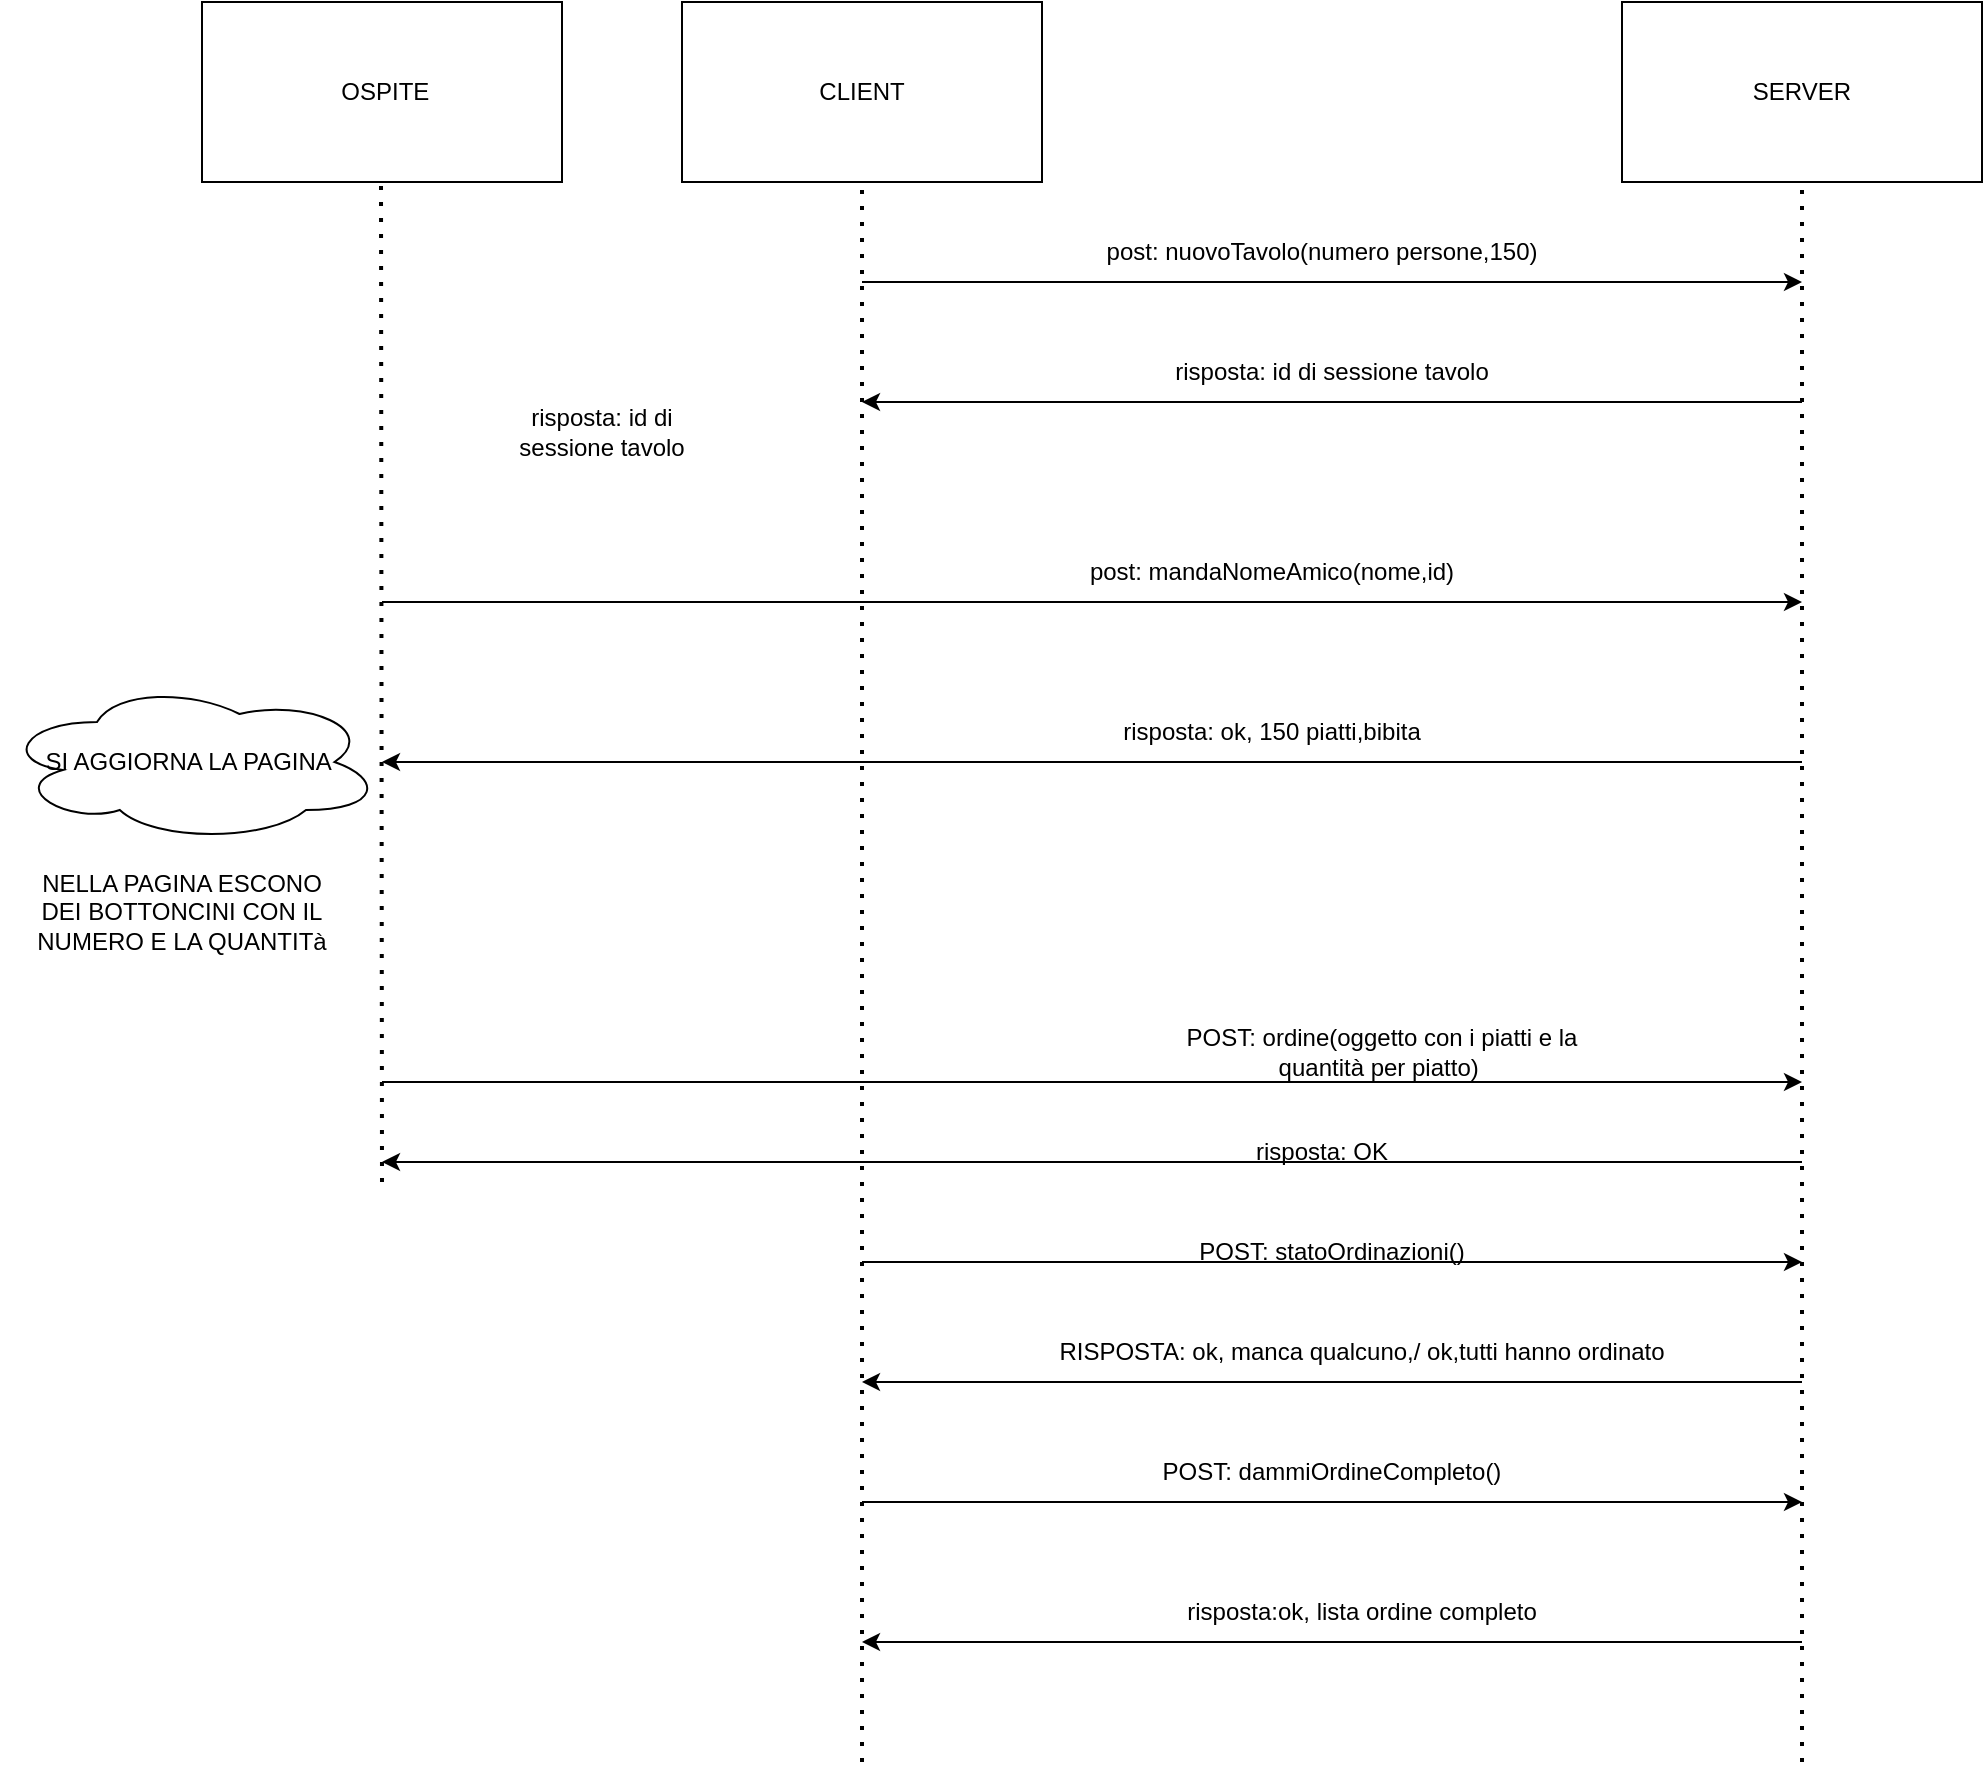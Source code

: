<mxfile version="16.5.6" type="device"><diagram id="G_vph-Mrsv8QfJ-NUlr8" name="Page-1"><mxGraphModel dx="2249" dy="832" grid="1" gridSize="10" guides="1" tooltips="1" connect="1" arrows="1" fold="1" page="1" pageScale="1" pageWidth="827" pageHeight="1169" math="0" shadow="0"><root><mxCell id="0"/><mxCell id="1" parent="0"/><mxCell id="G_zKIa2vDiJ4Emvm5Gp7-1" value="CLIENT" style="rounded=0;whiteSpace=wrap;html=1;" vertex="1" parent="1"><mxGeometry x="80" y="60" width="180" height="90" as="geometry"/></mxCell><mxCell id="G_zKIa2vDiJ4Emvm5Gp7-2" value="SERVER" style="rounded=0;whiteSpace=wrap;html=1;" vertex="1" parent="1"><mxGeometry x="550" y="60" width="180" height="90" as="geometry"/></mxCell><mxCell id="G_zKIa2vDiJ4Emvm5Gp7-4" value="" style="endArrow=none;dashed=1;html=1;dashPattern=1 3;strokeWidth=2;rounded=0;entryX=0.5;entryY=1;entryDx=0;entryDy=0;" edge="1" parent="1" target="G_zKIa2vDiJ4Emvm5Gp7-1"><mxGeometry width="50" height="50" relative="1" as="geometry"><mxPoint x="170" y="940" as="sourcePoint"/><mxPoint x="180" y="160" as="targetPoint"/><Array as="points"/></mxGeometry></mxCell><mxCell id="G_zKIa2vDiJ4Emvm5Gp7-5" value="" style="endArrow=none;dashed=1;html=1;dashPattern=1 3;strokeWidth=2;rounded=0;entryX=0.5;entryY=1;entryDx=0;entryDy=0;" edge="1" parent="1"><mxGeometry width="50" height="50" relative="1" as="geometry"><mxPoint x="640" y="940" as="sourcePoint"/><mxPoint x="640" y="150" as="targetPoint"/><Array as="points"/></mxGeometry></mxCell><mxCell id="G_zKIa2vDiJ4Emvm5Gp7-6" value="" style="endArrow=classic;html=1;rounded=0;" edge="1" parent="1"><mxGeometry width="50" height="50" relative="1" as="geometry"><mxPoint x="170" y="200" as="sourcePoint"/><mxPoint x="640" y="200" as="targetPoint"/><Array as="points"/></mxGeometry></mxCell><mxCell id="G_zKIa2vDiJ4Emvm5Gp7-7" value="post: nuovoTavolo(numero persone,150)" style="text;html=1;strokeColor=none;fillColor=none;align=center;verticalAlign=middle;whiteSpace=wrap;rounded=0;" vertex="1" parent="1"><mxGeometry x="180" y="170" width="440" height="30" as="geometry"/></mxCell><mxCell id="G_zKIa2vDiJ4Emvm5Gp7-8" value="" style="endArrow=classic;html=1;rounded=0;" edge="1" parent="1"><mxGeometry width="50" height="50" relative="1" as="geometry"><mxPoint x="640" y="260" as="sourcePoint"/><mxPoint x="170" y="260" as="targetPoint"/><Array as="points"/></mxGeometry></mxCell><mxCell id="G_zKIa2vDiJ4Emvm5Gp7-10" value="risposta: id di sessione tavolo" style="text;html=1;strokeColor=none;fillColor=none;align=center;verticalAlign=middle;whiteSpace=wrap;rounded=0;" vertex="1" parent="1"><mxGeometry x="260" y="230" width="290" height="30" as="geometry"/></mxCell><mxCell id="G_zKIa2vDiJ4Emvm5Gp7-12" value="&amp;nbsp;OSPITE" style="rounded=0;whiteSpace=wrap;html=1;" vertex="1" parent="1"><mxGeometry x="-160" y="60" width="180" height="90" as="geometry"/></mxCell><mxCell id="G_zKIa2vDiJ4Emvm5Gp7-14" value="" style="endArrow=none;dashed=1;html=1;dashPattern=1 3;strokeWidth=2;rounded=0;entryX=0.5;entryY=1;entryDx=0;entryDy=0;" edge="1" parent="1"><mxGeometry width="50" height="50" relative="1" as="geometry"><mxPoint x="-70" y="650" as="sourcePoint"/><mxPoint x="-70.5" y="150" as="targetPoint"/><Array as="points"/></mxGeometry></mxCell><mxCell id="G_zKIa2vDiJ4Emvm5Gp7-17" value="risposta: id di sessione tavolo" style="text;html=1;strokeColor=none;fillColor=none;align=center;verticalAlign=middle;whiteSpace=wrap;rounded=0;" vertex="1" parent="1"><mxGeometry x="-20" y="260" width="120" height="30" as="geometry"/></mxCell><mxCell id="G_zKIa2vDiJ4Emvm5Gp7-19" value="" style="endArrow=classic;html=1;rounded=0;" edge="1" parent="1"><mxGeometry width="50" height="50" relative="1" as="geometry"><mxPoint x="-70" y="360" as="sourcePoint"/><mxPoint x="640" y="360" as="targetPoint"/><Array as="points"/></mxGeometry></mxCell><mxCell id="G_zKIa2vDiJ4Emvm5Gp7-20" value="post: mandaNomeAmico(nome,id)" style="text;html=1;strokeColor=none;fillColor=none;align=center;verticalAlign=middle;whiteSpace=wrap;rounded=0;" vertex="1" parent="1"><mxGeometry x="230" y="330" width="290" height="30" as="geometry"/></mxCell><mxCell id="G_zKIa2vDiJ4Emvm5Gp7-22" value="" style="endArrow=classic;html=1;rounded=0;" edge="1" parent="1"><mxGeometry width="50" height="50" relative="1" as="geometry"><mxPoint x="640" y="440" as="sourcePoint"/><mxPoint x="-70" y="440" as="targetPoint"/><Array as="points"/></mxGeometry></mxCell><mxCell id="G_zKIa2vDiJ4Emvm5Gp7-23" value="risposta: ok, 150 piatti,bibita" style="text;html=1;strokeColor=none;fillColor=none;align=center;verticalAlign=middle;whiteSpace=wrap;rounded=0;" vertex="1" parent="1"><mxGeometry x="230" y="410" width="290" height="30" as="geometry"/></mxCell><mxCell id="G_zKIa2vDiJ4Emvm5Gp7-24" value="SI AGGIORNA LA PAGINA&amp;nbsp;" style="ellipse;shape=cloud;whiteSpace=wrap;html=1;" vertex="1" parent="1"><mxGeometry x="-260" y="400" width="190" height="80" as="geometry"/></mxCell><mxCell id="G_zKIa2vDiJ4Emvm5Gp7-25" value="NELLA PAGINA ESCONO&lt;br&gt;DEI BOTTONCINI CON IL NUMERO E LA QUANTITà" style="text;html=1;strokeColor=none;fillColor=none;align=center;verticalAlign=middle;whiteSpace=wrap;rounded=0;" vertex="1" parent="1"><mxGeometry x="-250" y="480" width="160" height="70" as="geometry"/></mxCell><mxCell id="G_zKIa2vDiJ4Emvm5Gp7-27" value="" style="endArrow=classic;html=1;rounded=0;" edge="1" parent="1"><mxGeometry width="50" height="50" relative="1" as="geometry"><mxPoint x="-70" y="600" as="sourcePoint"/><mxPoint x="640" y="600" as="targetPoint"/><Array as="points"/></mxGeometry></mxCell><mxCell id="G_zKIa2vDiJ4Emvm5Gp7-28" value="POST: ordine(oggetto con i piatti e la quantità per piatto)&amp;nbsp;" style="text;html=1;strokeColor=none;fillColor=none;align=center;verticalAlign=middle;whiteSpace=wrap;rounded=0;" vertex="1" parent="1"><mxGeometry x="310" y="570" width="240" height="30" as="geometry"/></mxCell><mxCell id="G_zKIa2vDiJ4Emvm5Gp7-30" value="" style="endArrow=classic;html=1;rounded=0;" edge="1" parent="1"><mxGeometry width="50" height="50" relative="1" as="geometry"><mxPoint x="640" y="750" as="sourcePoint"/><mxPoint x="170" y="750" as="targetPoint"/><Array as="points"/></mxGeometry></mxCell><mxCell id="G_zKIa2vDiJ4Emvm5Gp7-31" value="" style="endArrow=classic;html=1;rounded=0;" edge="1" parent="1"><mxGeometry width="50" height="50" relative="1" as="geometry"><mxPoint x="170" y="690" as="sourcePoint"/><mxPoint x="640" y="690" as="targetPoint"/><Array as="points"/></mxGeometry></mxCell><mxCell id="G_zKIa2vDiJ4Emvm5Gp7-32" value="" style="endArrow=classic;html=1;rounded=0;" edge="1" parent="1"><mxGeometry width="50" height="50" relative="1" as="geometry"><mxPoint x="640" y="640" as="sourcePoint"/><mxPoint x="-70" y="640" as="targetPoint"/><Array as="points"/></mxGeometry></mxCell><mxCell id="G_zKIa2vDiJ4Emvm5Gp7-33" value="risposta: OK" style="text;html=1;strokeColor=none;fillColor=none;align=center;verticalAlign=middle;whiteSpace=wrap;rounded=0;" vertex="1" parent="1"><mxGeometry x="280" y="620" width="240" height="30" as="geometry"/></mxCell><mxCell id="G_zKIa2vDiJ4Emvm5Gp7-34" value="POST: statoOrdinazioni()" style="text;html=1;strokeColor=none;fillColor=none;align=center;verticalAlign=middle;whiteSpace=wrap;rounded=0;" vertex="1" parent="1"><mxGeometry x="290" y="670" width="230" height="30" as="geometry"/></mxCell><mxCell id="G_zKIa2vDiJ4Emvm5Gp7-35" value="RISPOSTA: ok, manca qualcuno,/ ok,tutti hanno ordinato" style="text;html=1;strokeColor=none;fillColor=none;align=center;verticalAlign=middle;whiteSpace=wrap;rounded=0;" vertex="1" parent="1"><mxGeometry x="260" y="720" width="320" height="30" as="geometry"/></mxCell><mxCell id="G_zKIa2vDiJ4Emvm5Gp7-37" value="" style="endArrow=classic;html=1;rounded=0;" edge="1" parent="1"><mxGeometry width="50" height="50" relative="1" as="geometry"><mxPoint x="170" y="810" as="sourcePoint"/><mxPoint x="640" y="810" as="targetPoint"/><Array as="points"/></mxGeometry></mxCell><mxCell id="G_zKIa2vDiJ4Emvm5Gp7-38" value="POST: dammiOrdineCompleto()" style="text;html=1;strokeColor=none;fillColor=none;align=center;verticalAlign=middle;whiteSpace=wrap;rounded=0;" vertex="1" parent="1"><mxGeometry x="290" y="780" width="230" height="30" as="geometry"/></mxCell><mxCell id="G_zKIa2vDiJ4Emvm5Gp7-40" value="" style="endArrow=classic;html=1;rounded=0;" edge="1" parent="1"><mxGeometry width="50" height="50" relative="1" as="geometry"><mxPoint x="640" y="880" as="sourcePoint"/><mxPoint x="170" y="880" as="targetPoint"/><Array as="points"/></mxGeometry></mxCell><mxCell id="G_zKIa2vDiJ4Emvm5Gp7-41" value="risposta:ok, lista ordine completo" style="text;html=1;strokeColor=none;fillColor=none;align=center;verticalAlign=middle;whiteSpace=wrap;rounded=0;" vertex="1" parent="1"><mxGeometry x="280" y="850" width="280" height="30" as="geometry"/></mxCell></root></mxGraphModel></diagram></mxfile>